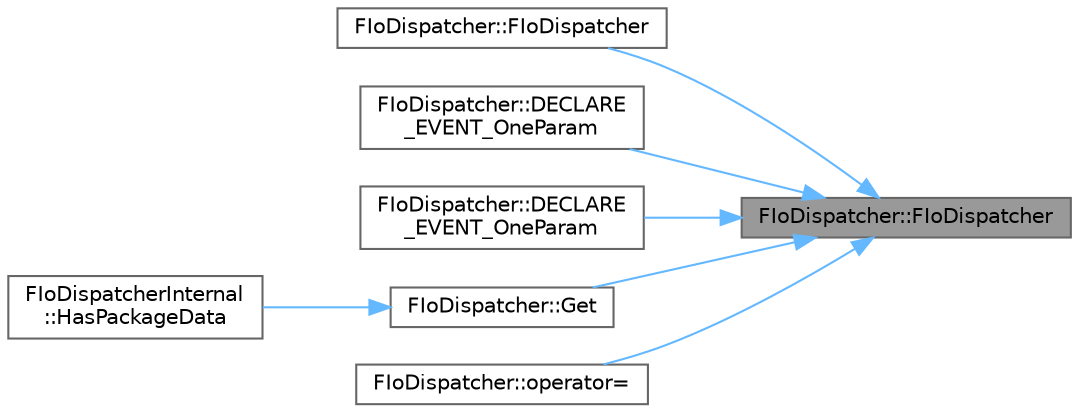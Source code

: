 digraph "FIoDispatcher::FIoDispatcher"
{
 // INTERACTIVE_SVG=YES
 // LATEX_PDF_SIZE
  bgcolor="transparent";
  edge [fontname=Helvetica,fontsize=10,labelfontname=Helvetica,labelfontsize=10];
  node [fontname=Helvetica,fontsize=10,shape=box,height=0.2,width=0.4];
  rankdir="RL";
  Node1 [id="Node000001",label="FIoDispatcher::FIoDispatcher",height=0.2,width=0.4,color="gray40", fillcolor="grey60", style="filled", fontcolor="black",tooltip=" "];
  Node1 -> Node2 [id="edge1_Node000001_Node000002",dir="back",color="steelblue1",style="solid",tooltip=" "];
  Node2 [id="Node000002",label="FIoDispatcher::FIoDispatcher",height=0.2,width=0.4,color="grey40", fillcolor="white", style="filled",URL="$dd/dda/classFIoDispatcher.html#a4b5019c56af53ac8b7fae42d8ae5b6b2",tooltip=" "];
  Node1 -> Node3 [id="edge2_Node000001_Node000003",dir="back",color="steelblue1",style="solid",tooltip=" "];
  Node3 [id="Node000003",label="FIoDispatcher::DECLARE\l_EVENT_OneParam",height=0.2,width=0.4,color="grey40", fillcolor="white", style="filled",URL="$dd/dda/classFIoDispatcher.html#ac46ca897805383a0a8e253f0849a66b0",tooltip=" "];
  Node1 -> Node4 [id="edge3_Node000001_Node000004",dir="back",color="steelblue1",style="solid",tooltip=" "];
  Node4 [id="Node000004",label="FIoDispatcher::DECLARE\l_EVENT_OneParam",height=0.2,width=0.4,color="grey40", fillcolor="white", style="filled",URL="$dd/dda/classFIoDispatcher.html#a6ce28b9a4c2bd41bcfeb9bb72c3365b0",tooltip=" "];
  Node1 -> Node5 [id="edge4_Node000001_Node000005",dir="back",color="steelblue1",style="solid",tooltip=" "];
  Node5 [id="Node000005",label="FIoDispatcher::Get",height=0.2,width=0.4,color="grey40", fillcolor="white", style="filled",URL="$dd/dda/classFIoDispatcher.html#a7415363c86a6f4d0a96e8e9c9281bf79",tooltip=" "];
  Node5 -> Node6 [id="edge5_Node000005_Node000006",dir="back",color="steelblue1",style="solid",tooltip=" "];
  Node6 [id="Node000006",label="FIoDispatcherInternal\l::HasPackageData",height=0.2,width=0.4,color="grey40", fillcolor="white", style="filled",URL="$d8/dd7/classFIoDispatcherInternal.html#ab955d7b617a5c82358a453ed5695c249",tooltip=" "];
  Node1 -> Node7 [id="edge6_Node000001_Node000007",dir="back",color="steelblue1",style="solid",tooltip=" "];
  Node7 [id="Node000007",label="FIoDispatcher::operator=",height=0.2,width=0.4,color="grey40", fillcolor="white", style="filled",URL="$dd/dda/classFIoDispatcher.html#a37002d7b23413c4e22bb53e1d8ea65dc",tooltip=" "];
}
